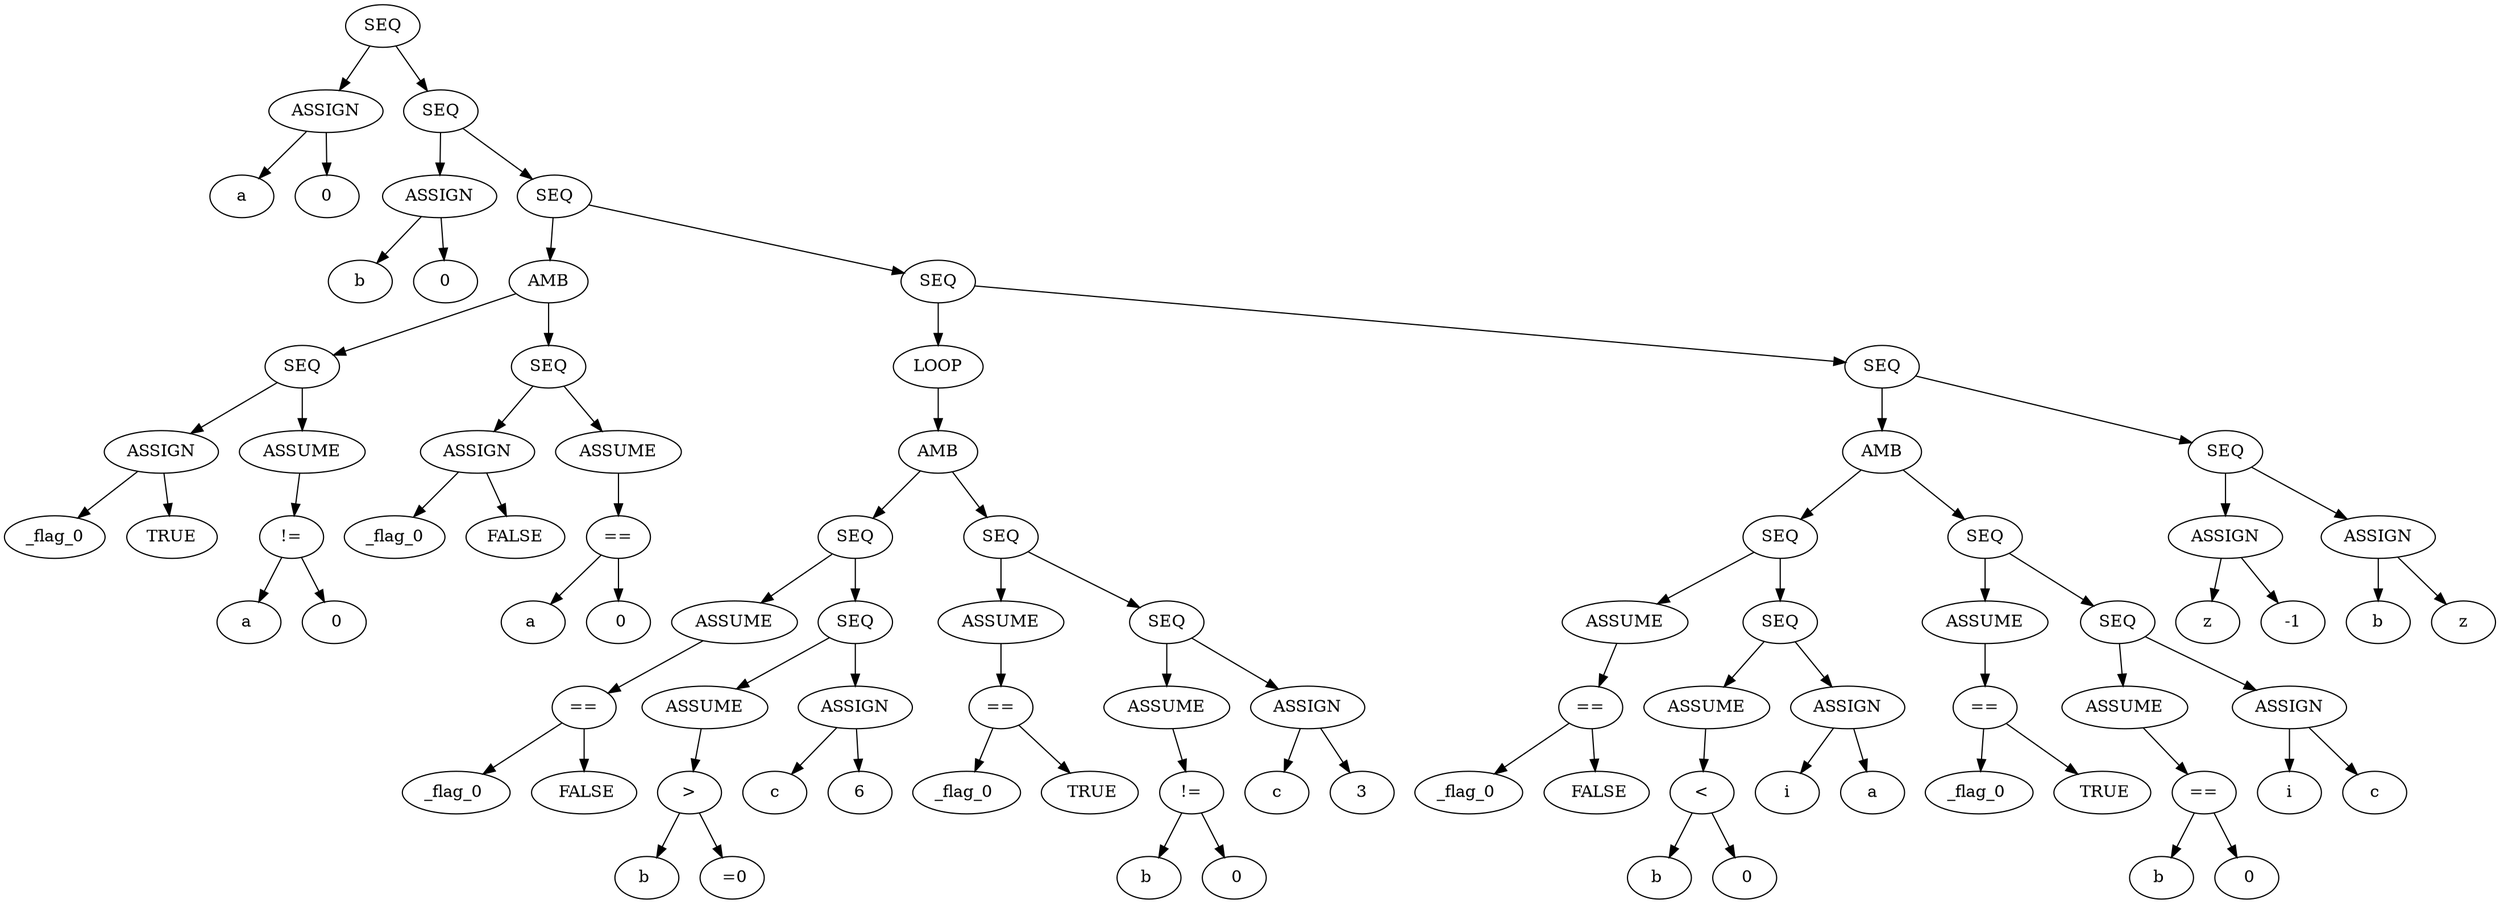 // ambwhile
digraph {
	54 [label=SEQ]
	51 [label=ASSIGN]
	52 [label=a]
	51 -> 52
	53 [label=0]
	51 -> 53
	54 -> 51
	58 [label=SEQ]
	55 [label=ASSIGN]
	56 [label=b]
	55 -> 56
	57 [label=0]
	55 -> 57
	58 -> 55
	76 [label=SEQ]
	59 [label=AMB]
	63 [label=SEQ]
	60 [label=ASSIGN]
	61 [label=_flag_0]
	60 -> 61
	62 [label=TRUE]
	60 -> 62
	63 -> 60
	64 [label=ASSUME]
	65 [label="!="]
	66 [label="a "]
	65 -> 66
	67 [label=" 0"]
	65 -> 67
	64 -> 65
	63 -> 64
	59 -> 63
	71 [label=SEQ]
	68 [label=ASSIGN]
	69 [label=_flag_0]
	68 -> 69
	70 [label=FALSE]
	68 -> 70
	71 -> 68
	72 [label=ASSUME]
	73 [label="=="]
	74 [label="a "]
	73 -> 74
	75 [label=" 0"]
	73 -> 75
	72 -> 73
	71 -> 72
	59 -> 71
	76 -> 59
	105 [label=SEQ]
	77 [label=LOOP]
	78 [label=AMB]
	83 [label=SEQ]
	79 [label=ASSUME]
	80 [label="=="]
	81 [label="_flag_0 "]
	80 -> 81
	82 [label=" FALSE"]
	80 -> 82
	79 -> 80
	83 -> 79
	88 [label=SEQ]
	84 [label=ASSUME]
	85 [label=">"]
	86 [label="b "]
	85 -> 86
	87 [label=" =0"]
	85 -> 87
	84 -> 85
	88 -> 84
	89 [label=ASSIGN]
	90 [label=c]
	89 -> 90
	91 [label=6]
	89 -> 91
	88 -> 89
	83 -> 88
	78 -> 83
	96 [label=SEQ]
	92 [label=ASSUME]
	93 [label="=="]
	94 [label="_flag_0 "]
	93 -> 94
	95 [label=" TRUE"]
	93 -> 95
	92 -> 93
	96 -> 92
	101 [label=SEQ]
	97 [label=ASSUME]
	98 [label="!="]
	99 [label="b "]
	98 -> 99
	100 [label=" 0"]
	98 -> 100
	97 -> 98
	101 -> 97
	102 [label=ASSIGN]
	103 [label=c]
	102 -> 103
	104 [label=3]
	102 -> 104
	101 -> 102
	96 -> 101
	78 -> 96
	77 -> 78
	105 -> 77
	133 [label=SEQ]
	106 [label=AMB]
	111 [label=SEQ]
	107 [label=ASSUME]
	108 [label="=="]
	109 [label="_flag_0 "]
	108 -> 109
	110 [label=" FALSE"]
	108 -> 110
	107 -> 108
	111 -> 107
	116 [label=SEQ]
	112 [label=ASSUME]
	113 [label="<"]
	114 [label="b "]
	113 -> 114
	115 [label=" 0"]
	113 -> 115
	112 -> 113
	116 -> 112
	117 [label=ASSIGN]
	118 [label=i]
	117 -> 118
	119 [label=a]
	117 -> 119
	116 -> 117
	111 -> 116
	106 -> 111
	124 [label=SEQ]
	120 [label=ASSUME]
	121 [label="=="]
	122 [label="_flag_0 "]
	121 -> 122
	123 [label=" TRUE"]
	121 -> 123
	120 -> 121
	124 -> 120
	129 [label=SEQ]
	125 [label=ASSUME]
	126 [label="=="]
	127 [label="b "]
	126 -> 127
	128 [label=" 0"]
	126 -> 128
	125 -> 126
	129 -> 125
	130 [label=ASSIGN]
	131 [label=i]
	130 -> 131
	132 [label=c]
	130 -> 132
	129 -> 130
	124 -> 129
	106 -> 124
	133 -> 106
	137 [label=SEQ]
	134 [label=ASSIGN]
	135 [label=z]
	134 -> 135
	136 [label=-1]
	134 -> 136
	137 -> 134
	138 [label=ASSIGN]
	139 [label=b]
	138 -> 139
	140 [label=z]
	138 -> 140
	137 -> 138
	133 -> 137
	105 -> 133
	76 -> 105
	58 -> 76
	54 -> 58
}
